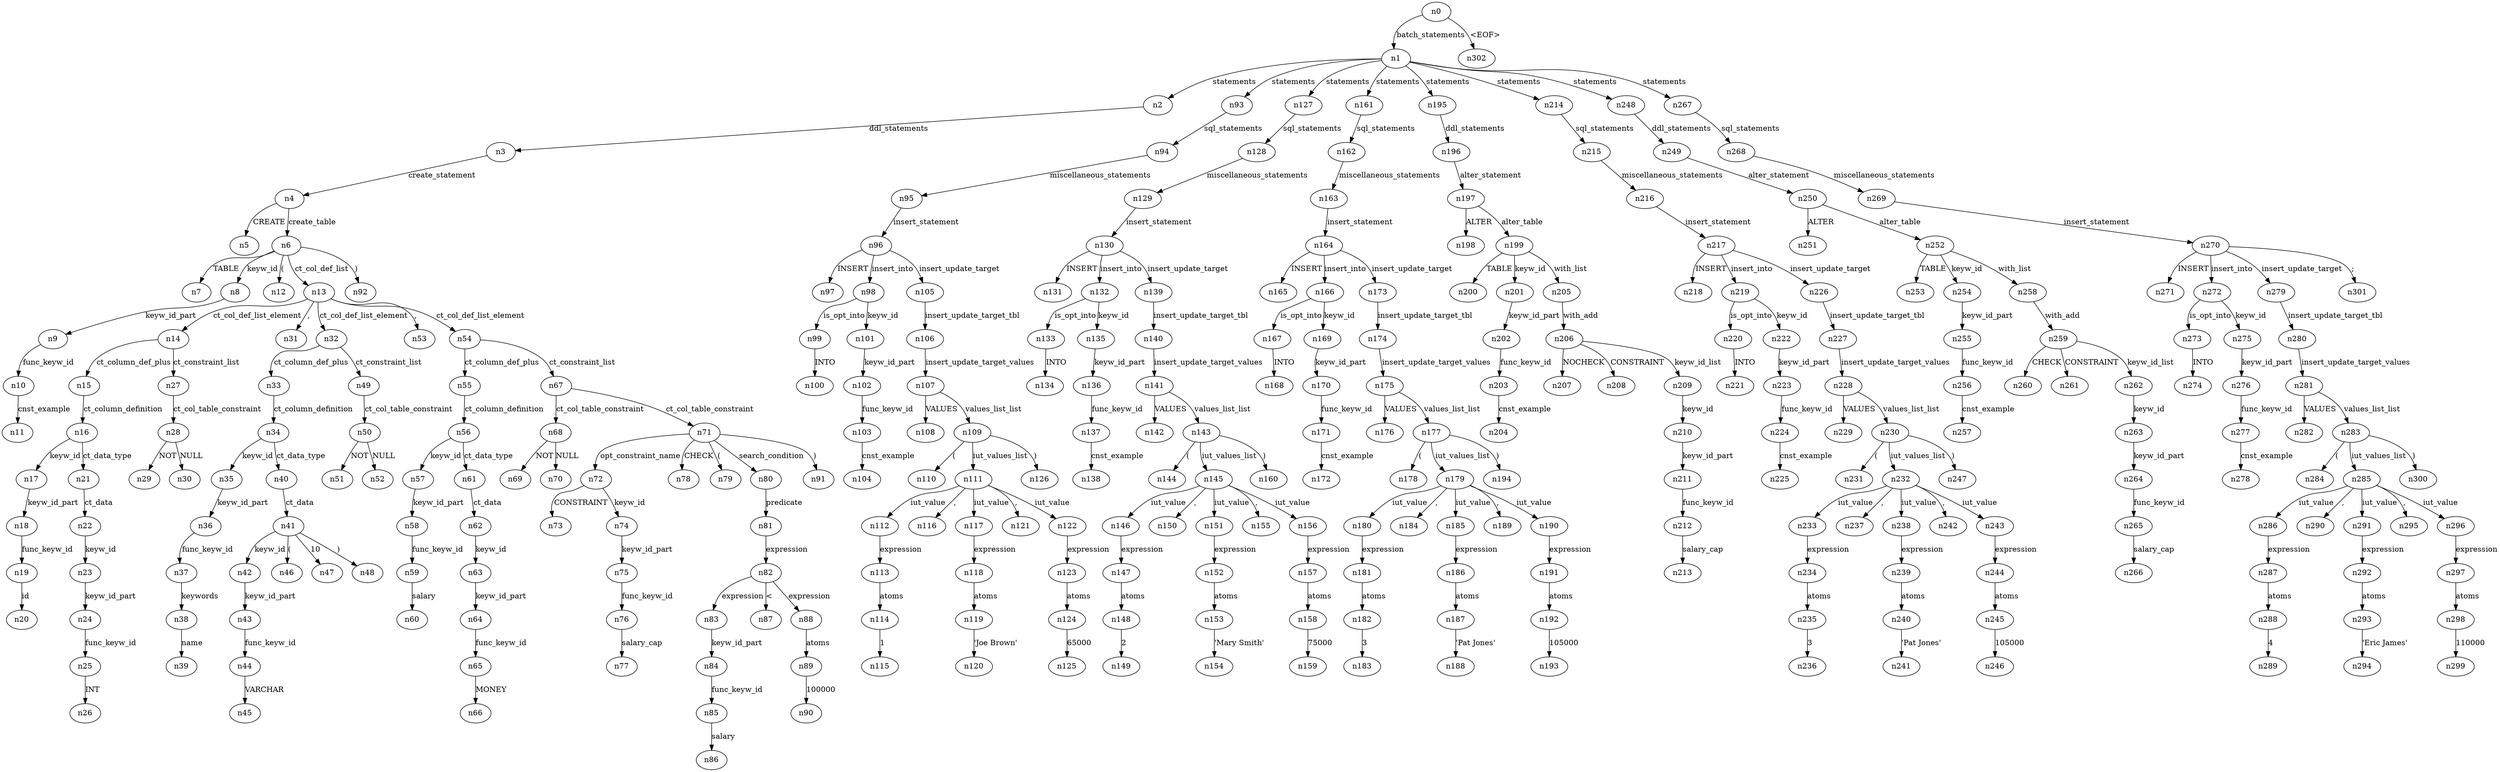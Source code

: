 digraph ParseTree {
  n0 -> n1 [label="batch_statements"];
  n1 -> n2 [label="statements"];
  n2 -> n3 [label="ddl_statements"];
  n3 -> n4 [label="create_statement"];
  n4 -> n5 [label="CREATE"];
  n4 -> n6 [label="create_table"];
  n6 -> n7 [label="TABLE"];
  n6 -> n8 [label="keyw_id"];
  n8 -> n9 [label="keyw_id_part"];
  n9 -> n10 [label="func_keyw_id"];
  n10 -> n11 [label="cnst_example"];
  n6 -> n12 [label="("];
  n6 -> n13 [label="ct_col_def_list"];
  n13 -> n14 [label="ct_col_def_list_element"];
  n14 -> n15 [label="ct_column_def_plus"];
  n15 -> n16 [label="ct_column_definition"];
  n16 -> n17 [label="keyw_id"];
  n17 -> n18 [label="keyw_id_part"];
  n18 -> n19 [label="func_keyw_id"];
  n19 -> n20 [label="id"];
  n16 -> n21 [label="ct_data_type"];
  n21 -> n22 [label="ct_data"];
  n22 -> n23 [label="keyw_id"];
  n23 -> n24 [label="keyw_id_part"];
  n24 -> n25 [label="func_keyw_id"];
  n25 -> n26 [label="INT"];
  n14 -> n27 [label="ct_constraint_list"];
  n27 -> n28 [label="ct_col_table_constraint"];
  n28 -> n29 [label="NOT"];
  n28 -> n30 [label="NULL"];
  n13 -> n31 [label=","];
  n13 -> n32 [label="ct_col_def_list_element"];
  n32 -> n33 [label="ct_column_def_plus"];
  n33 -> n34 [label="ct_column_definition"];
  n34 -> n35 [label="keyw_id"];
  n35 -> n36 [label="keyw_id_part"];
  n36 -> n37 [label="func_keyw_id"];
  n37 -> n38 [label="keywords"];
  n38 -> n39 [label="name"];
  n34 -> n40 [label="ct_data_type"];
  n40 -> n41 [label="ct_data"];
  n41 -> n42 [label="keyw_id"];
  n42 -> n43 [label="keyw_id_part"];
  n43 -> n44 [label="func_keyw_id"];
  n44 -> n45 [label="VARCHAR"];
  n41 -> n46 [label="("];
  n41 -> n47 [label="10"];
  n41 -> n48 [label=")"];
  n32 -> n49 [label="ct_constraint_list"];
  n49 -> n50 [label="ct_col_table_constraint"];
  n50 -> n51 [label="NOT"];
  n50 -> n52 [label="NULL"];
  n13 -> n53 [label=","];
  n13 -> n54 [label="ct_col_def_list_element"];
  n54 -> n55 [label="ct_column_def_plus"];
  n55 -> n56 [label="ct_column_definition"];
  n56 -> n57 [label="keyw_id"];
  n57 -> n58 [label="keyw_id_part"];
  n58 -> n59 [label="func_keyw_id"];
  n59 -> n60 [label="salary"];
  n56 -> n61 [label="ct_data_type"];
  n61 -> n62 [label="ct_data"];
  n62 -> n63 [label="keyw_id"];
  n63 -> n64 [label="keyw_id_part"];
  n64 -> n65 [label="func_keyw_id"];
  n65 -> n66 [label="MONEY"];
  n54 -> n67 [label="ct_constraint_list"];
  n67 -> n68 [label="ct_col_table_constraint"];
  n68 -> n69 [label="NOT"];
  n68 -> n70 [label="NULL"];
  n67 -> n71 [label="ct_col_table_constraint"];
  n71 -> n72 [label="opt_constraint_name"];
  n72 -> n73 [label="CONSTRAINT"];
  n72 -> n74 [label="keyw_id"];
  n74 -> n75 [label="keyw_id_part"];
  n75 -> n76 [label="func_keyw_id"];
  n76 -> n77 [label="salary_cap"];
  n71 -> n78 [label="CHECK"];
  n71 -> n79 [label="("];
  n71 -> n80 [label="search_condition"];
  n80 -> n81 [label="predicate"];
  n81 -> n82 [label="expression"];
  n82 -> n83 [label="expression"];
  n83 -> n84 [label="keyw_id_part"];
  n84 -> n85 [label="func_keyw_id"];
  n85 -> n86 [label="salary"];
  n82 -> n87 [label="<"];
  n82 -> n88 [label="expression"];
  n88 -> n89 [label="atoms"];
  n89 -> n90 [label="100000"];
  n71 -> n91 [label=")"];
  n6 -> n92 [label=")"];
  n1 -> n93 [label="statements"];
  n93 -> n94 [label="sql_statements"];
  n94 -> n95 [label="miscellaneous_statements"];
  n95 -> n96 [label="insert_statement"];
  n96 -> n97 [label="INSERT"];
  n96 -> n98 [label="insert_into"];
  n98 -> n99 [label="is_opt_into"];
  n99 -> n100 [label="INTO"];
  n98 -> n101 [label="keyw_id"];
  n101 -> n102 [label="keyw_id_part"];
  n102 -> n103 [label="func_keyw_id"];
  n103 -> n104 [label="cnst_example"];
  n96 -> n105 [label="insert_update_target"];
  n105 -> n106 [label="insert_update_target_tbl"];
  n106 -> n107 [label="insert_update_target_values"];
  n107 -> n108 [label="VALUES"];
  n107 -> n109 [label="values_list_list"];
  n109 -> n110 [label="("];
  n109 -> n111 [label="iut_values_list"];
  n111 -> n112 [label="iut_value"];
  n112 -> n113 [label="expression"];
  n113 -> n114 [label="atoms"];
  n114 -> n115 [label="1"];
  n111 -> n116 [label=","];
  n111 -> n117 [label="iut_value"];
  n117 -> n118 [label="expression"];
  n118 -> n119 [label="atoms"];
  n119 -> n120 [label="'Joe Brown'"];
  n111 -> n121 [label=","];
  n111 -> n122 [label="iut_value"];
  n122 -> n123 [label="expression"];
  n123 -> n124 [label="atoms"];
  n124 -> n125 [label="65000"];
  n109 -> n126 [label=")"];
  n1 -> n127 [label="statements"];
  n127 -> n128 [label="sql_statements"];
  n128 -> n129 [label="miscellaneous_statements"];
  n129 -> n130 [label="insert_statement"];
  n130 -> n131 [label="INSERT"];
  n130 -> n132 [label="insert_into"];
  n132 -> n133 [label="is_opt_into"];
  n133 -> n134 [label="INTO"];
  n132 -> n135 [label="keyw_id"];
  n135 -> n136 [label="keyw_id_part"];
  n136 -> n137 [label="func_keyw_id"];
  n137 -> n138 [label="cnst_example"];
  n130 -> n139 [label="insert_update_target"];
  n139 -> n140 [label="insert_update_target_tbl"];
  n140 -> n141 [label="insert_update_target_values"];
  n141 -> n142 [label="VALUES"];
  n141 -> n143 [label="values_list_list"];
  n143 -> n144 [label="("];
  n143 -> n145 [label="iut_values_list"];
  n145 -> n146 [label="iut_value"];
  n146 -> n147 [label="expression"];
  n147 -> n148 [label="atoms"];
  n148 -> n149 [label="2"];
  n145 -> n150 [label=","];
  n145 -> n151 [label="iut_value"];
  n151 -> n152 [label="expression"];
  n152 -> n153 [label="atoms"];
  n153 -> n154 [label="'Mary Smith'"];
  n145 -> n155 [label=","];
  n145 -> n156 [label="iut_value"];
  n156 -> n157 [label="expression"];
  n157 -> n158 [label="atoms"];
  n158 -> n159 [label="75000"];
  n143 -> n160 [label=")"];
  n1 -> n161 [label="statements"];
  n161 -> n162 [label="sql_statements"];
  n162 -> n163 [label="miscellaneous_statements"];
  n163 -> n164 [label="insert_statement"];
  n164 -> n165 [label="INSERT"];
  n164 -> n166 [label="insert_into"];
  n166 -> n167 [label="is_opt_into"];
  n167 -> n168 [label="INTO"];
  n166 -> n169 [label="keyw_id"];
  n169 -> n170 [label="keyw_id_part"];
  n170 -> n171 [label="func_keyw_id"];
  n171 -> n172 [label="cnst_example"];
  n164 -> n173 [label="insert_update_target"];
  n173 -> n174 [label="insert_update_target_tbl"];
  n174 -> n175 [label="insert_update_target_values"];
  n175 -> n176 [label="VALUES"];
  n175 -> n177 [label="values_list_list"];
  n177 -> n178 [label="("];
  n177 -> n179 [label="iut_values_list"];
  n179 -> n180 [label="iut_value"];
  n180 -> n181 [label="expression"];
  n181 -> n182 [label="atoms"];
  n182 -> n183 [label="3"];
  n179 -> n184 [label=","];
  n179 -> n185 [label="iut_value"];
  n185 -> n186 [label="expression"];
  n186 -> n187 [label="atoms"];
  n187 -> n188 [label="'Pat Jones'"];
  n179 -> n189 [label=","];
  n179 -> n190 [label="iut_value"];
  n190 -> n191 [label="expression"];
  n191 -> n192 [label="atoms"];
  n192 -> n193 [label="105000"];
  n177 -> n194 [label=")"];
  n1 -> n195 [label="statements"];
  n195 -> n196 [label="ddl_statements"];
  n196 -> n197 [label="alter_statement"];
  n197 -> n198 [label="ALTER"];
  n197 -> n199 [label="alter_table"];
  n199 -> n200 [label="TABLE"];
  n199 -> n201 [label="keyw_id"];
  n201 -> n202 [label="keyw_id_part"];
  n202 -> n203 [label="func_keyw_id"];
  n203 -> n204 [label="cnst_example"];
  n199 -> n205 [label="with_list"];
  n205 -> n206 [label="with_add"];
  n206 -> n207 [label="NOCHECK"];
  n206 -> n208 [label="CONSTRAINT"];
  n206 -> n209 [label="keyw_id_list"];
  n209 -> n210 [label="keyw_id"];
  n210 -> n211 [label="keyw_id_part"];
  n211 -> n212 [label="func_keyw_id"];
  n212 -> n213 [label="salary_cap"];
  n1 -> n214 [label="statements"];
  n214 -> n215 [label="sql_statements"];
  n215 -> n216 [label="miscellaneous_statements"];
  n216 -> n217 [label="insert_statement"];
  n217 -> n218 [label="INSERT"];
  n217 -> n219 [label="insert_into"];
  n219 -> n220 [label="is_opt_into"];
  n220 -> n221 [label="INTO"];
  n219 -> n222 [label="keyw_id"];
  n222 -> n223 [label="keyw_id_part"];
  n223 -> n224 [label="func_keyw_id"];
  n224 -> n225 [label="cnst_example"];
  n217 -> n226 [label="insert_update_target"];
  n226 -> n227 [label="insert_update_target_tbl"];
  n227 -> n228 [label="insert_update_target_values"];
  n228 -> n229 [label="VALUES"];
  n228 -> n230 [label="values_list_list"];
  n230 -> n231 [label="("];
  n230 -> n232 [label="iut_values_list"];
  n232 -> n233 [label="iut_value"];
  n233 -> n234 [label="expression"];
  n234 -> n235 [label="atoms"];
  n235 -> n236 [label="3"];
  n232 -> n237 [label=","];
  n232 -> n238 [label="iut_value"];
  n238 -> n239 [label="expression"];
  n239 -> n240 [label="atoms"];
  n240 -> n241 [label="'Pat Jones'"];
  n232 -> n242 [label=","];
  n232 -> n243 [label="iut_value"];
  n243 -> n244 [label="expression"];
  n244 -> n245 [label="atoms"];
  n245 -> n246 [label="105000"];
  n230 -> n247 [label=")"];
  n1 -> n248 [label="statements"];
  n248 -> n249 [label="ddl_statements"];
  n249 -> n250 [label="alter_statement"];
  n250 -> n251 [label="ALTER"];
  n250 -> n252 [label="alter_table"];
  n252 -> n253 [label="TABLE"];
  n252 -> n254 [label="keyw_id"];
  n254 -> n255 [label="keyw_id_part"];
  n255 -> n256 [label="func_keyw_id"];
  n256 -> n257 [label="cnst_example"];
  n252 -> n258 [label="with_list"];
  n258 -> n259 [label="with_add"];
  n259 -> n260 [label="CHECK"];
  n259 -> n261 [label="CONSTRAINT"];
  n259 -> n262 [label="keyw_id_list"];
  n262 -> n263 [label="keyw_id"];
  n263 -> n264 [label="keyw_id_part"];
  n264 -> n265 [label="func_keyw_id"];
  n265 -> n266 [label="salary_cap"];
  n1 -> n267 [label="statements"];
  n267 -> n268 [label="sql_statements"];
  n268 -> n269 [label="miscellaneous_statements"];
  n269 -> n270 [label="insert_statement"];
  n270 -> n271 [label="INSERT"];
  n270 -> n272 [label="insert_into"];
  n272 -> n273 [label="is_opt_into"];
  n273 -> n274 [label="INTO"];
  n272 -> n275 [label="keyw_id"];
  n275 -> n276 [label="keyw_id_part"];
  n276 -> n277 [label="func_keyw_id"];
  n277 -> n278 [label="cnst_example"];
  n270 -> n279 [label="insert_update_target"];
  n279 -> n280 [label="insert_update_target_tbl"];
  n280 -> n281 [label="insert_update_target_values"];
  n281 -> n282 [label="VALUES"];
  n281 -> n283 [label="values_list_list"];
  n283 -> n284 [label="("];
  n283 -> n285 [label="iut_values_list"];
  n285 -> n286 [label="iut_value"];
  n286 -> n287 [label="expression"];
  n287 -> n288 [label="atoms"];
  n288 -> n289 [label="4"];
  n285 -> n290 [label=","];
  n285 -> n291 [label="iut_value"];
  n291 -> n292 [label="expression"];
  n292 -> n293 [label="atoms"];
  n293 -> n294 [label="'Eric James'"];
  n285 -> n295 [label=","];
  n285 -> n296 [label="iut_value"];
  n296 -> n297 [label="expression"];
  n297 -> n298 [label="atoms"];
  n298 -> n299 [label="110000"];
  n283 -> n300 [label=")"];
  n270 -> n301 [label=";"];
  n0 -> n302 [label="<EOF>"];
}